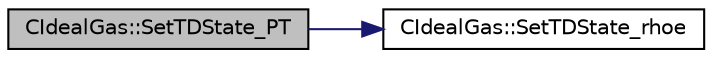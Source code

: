 digraph "CIdealGas::SetTDState_PT"
{
 // LATEX_PDF_SIZE
  edge [fontname="Helvetica",fontsize="10",labelfontname="Helvetica",labelfontsize="10"];
  node [fontname="Helvetica",fontsize="10",shape=record];
  rankdir="LR";
  Node1 [label="CIdealGas::SetTDState_PT",height=0.2,width=0.4,color="black", fillcolor="grey75", style="filled", fontcolor="black",tooltip="Set the Dimensionless State using Pressure and Temperature."];
  Node1 -> Node2 [color="midnightblue",fontsize="10",style="solid",fontname="Helvetica"];
  Node2 [label="CIdealGas::SetTDState_rhoe",height=0.2,width=0.4,color="black", fillcolor="white", style="filled",URL="$classCIdealGas.html#a5e7a50a3b8dc1e283695e702b82dac79",tooltip="Set the Dimensionless State using Density and Internal Energy."];
}
